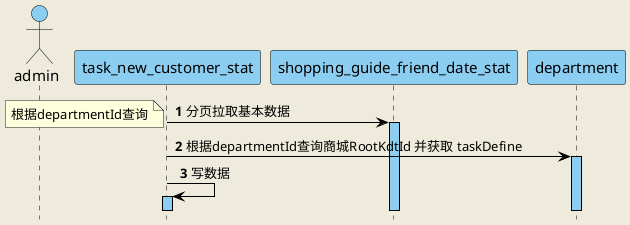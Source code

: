 @startuml
'https://plantuml.com/sequence-diagram
hide footbox
skinparam backgroundColor #EEEBDC
autoActivate on
autonumber

skinparam sequence {
ArrowColor black
ActorBorderColor black
LifeLineBorderColor black
LifeLineBackgroundColor #8CCEF1

ParticipantBorderColor black
ParticipantBackgroundColor #8CCEF1
'ParticipantFontName Impact
ParticipantFontSize 15
ParticipantFontColor black

ActorBackgroundColor #8CCEF1
ActorFontColor black
ActorFontSize 15
ActorFontName Aapex
}


actor "admin" as admin
'Participant NsqClient as nsqClient
Participant task_new_customer_stat as tncs

Participant shopping_guide_friend_date_stat as sgfds
Participant department as d

'wecomNewFriendAddTask

tncs -> sgfds : 分页拉取基本数据
note left
    根据departmentId查询
end note

tncs -> d : 根据departmentId查询商城RootKdtId 并获取 taskDefine

tncs -> tncs : 写数据


@enduml